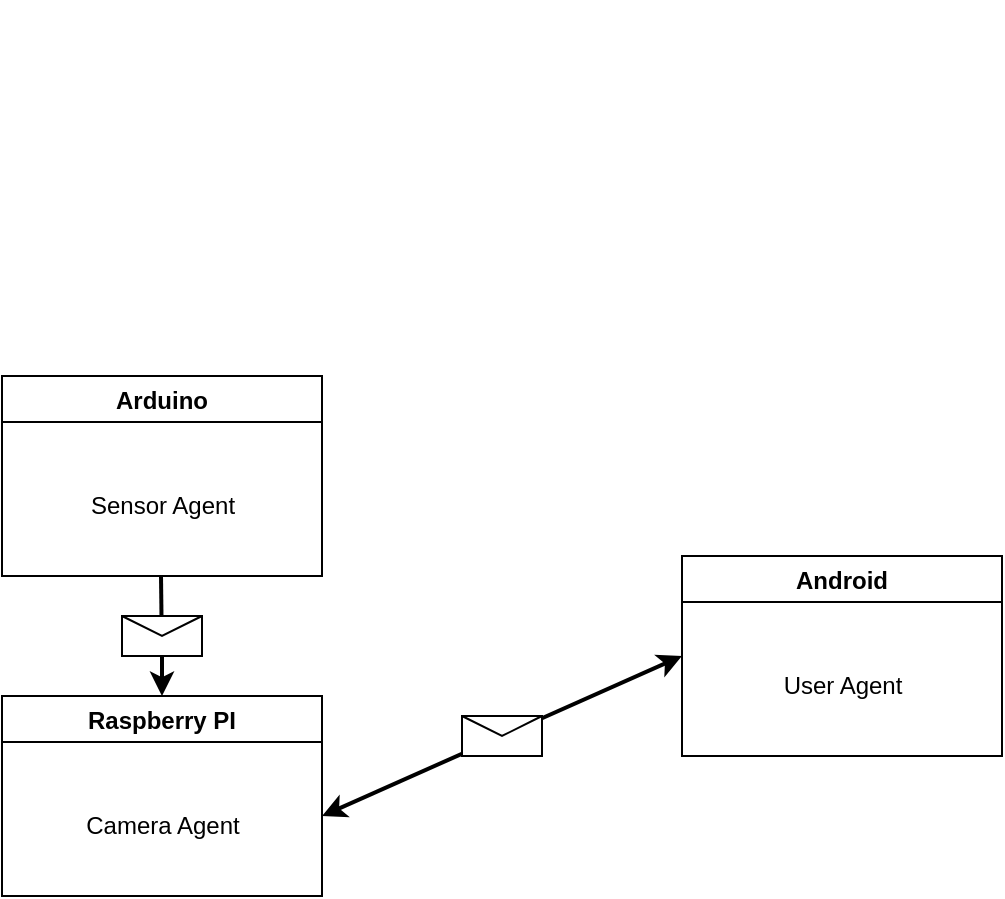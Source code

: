 <mxfile version="24.0.4" type="device">
  <diagram name="Página-1" id="5oR5NTUJ9PWCenWFxbjm">
    <mxGraphModel dx="980" dy="657" grid="1" gridSize="10" guides="1" tooltips="1" connect="1" arrows="1" fold="1" page="1" pageScale="1" pageWidth="827" pageHeight="1169" math="0" shadow="0">
      <root>
        <mxCell id="0" />
        <mxCell id="1" parent="0" />
        <mxCell id="k1yOGH4irmy1o9pYf3bR-3" value="Arduino" style="swimlane;" parent="1" vertex="1">
          <mxGeometry x="120" y="240" width="160" height="100" as="geometry" />
        </mxCell>
        <mxCell id="k1yOGH4irmy1o9pYf3bR-4" value="Sensor Agent" style="text;html=1;align=center;verticalAlign=middle;resizable=0;points=[];autosize=1;strokeColor=none;fillColor=none;" parent="k1yOGH4irmy1o9pYf3bR-3" vertex="1">
          <mxGeometry x="30" y="50" width="100" height="30" as="geometry" />
        </mxCell>
        <mxCell id="k1yOGH4irmy1o9pYf3bR-5" value="Raspberry PI" style="swimlane;" parent="1" vertex="1">
          <mxGeometry x="120" y="400" width="160" height="100" as="geometry" />
        </mxCell>
        <mxCell id="k1yOGH4irmy1o9pYf3bR-6" value="Camera Agent" style="text;html=1;align=center;verticalAlign=middle;resizable=0;points=[];autosize=1;strokeColor=none;fillColor=none;" parent="k1yOGH4irmy1o9pYf3bR-5" vertex="1">
          <mxGeometry x="30" y="50" width="100" height="30" as="geometry" />
        </mxCell>
        <mxCell id="k1yOGH4irmy1o9pYf3bR-7" value="Android" style="swimlane;" parent="1" vertex="1">
          <mxGeometry x="460" y="330" width="160" height="100" as="geometry" />
        </mxCell>
        <mxCell id="k1yOGH4irmy1o9pYf3bR-8" value="User Agent" style="text;html=1;align=center;verticalAlign=middle;resizable=0;points=[];autosize=1;strokeColor=none;fillColor=none;" parent="k1yOGH4irmy1o9pYf3bR-7" vertex="1">
          <mxGeometry x="40" y="50" width="80" height="30" as="geometry" />
        </mxCell>
        <mxCell id="k1yOGH4irmy1o9pYf3bR-11" value="" style="endArrow=classic;startArrow=classic;html=1;rounded=0;strokeWidth=2;" parent="1" edge="1">
          <mxGeometry width="50" height="50" relative="1" as="geometry">
            <mxPoint x="460" y="380" as="sourcePoint" />
            <mxPoint x="280" y="460" as="targetPoint" />
          </mxGeometry>
        </mxCell>
        <mxCell id="k1yOGH4irmy1o9pYf3bR-14" style="edgeStyle=orthogonalEdgeStyle;rounded=0;orthogonalLoop=1;jettySize=auto;html=1;exitX=0.5;exitY=0;exitDx=0;exitDy=0;entryX=0.5;entryY=0;entryDx=0;entryDy=0;" parent="1" edge="1">
          <mxGeometry relative="1" as="geometry">
            <mxPoint x="482" y="60" as="targetPoint" />
            <mxPoint x="482" y="60" as="sourcePoint" />
          </mxGeometry>
        </mxCell>
        <mxCell id="k1yOGH4irmy1o9pYf3bR-17" value="" style="shape=message;html=1;html=1;outlineConnect=0;labelPosition=center;verticalLabelPosition=bottom;align=center;verticalAlign=top;" parent="1" vertex="1">
          <mxGeometry x="350" y="410" width="40" height="20" as="geometry" />
        </mxCell>
        <mxCell id="sDzidn6xyLXcjzrCZrD3-2" value="" style="endArrow=classic;html=1;rounded=0;strokeWidth=2;entryX=0.5;entryY=1;entryDx=0;entryDy=0;" edge="1" parent="1" source="k1yOGH4irmy1o9pYf3bR-16">
          <mxGeometry width="50" height="50" relative="1" as="geometry">
            <mxPoint x="199.5" y="340" as="sourcePoint" />
            <mxPoint x="200" y="400" as="targetPoint" />
          </mxGeometry>
        </mxCell>
        <mxCell id="sDzidn6xyLXcjzrCZrD3-3" value="" style="endArrow=classic;html=1;rounded=0;strokeWidth=2;entryX=0.5;entryY=1;entryDx=0;entryDy=0;" edge="1" parent="1" target="k1yOGH4irmy1o9pYf3bR-16">
          <mxGeometry width="50" height="50" relative="1" as="geometry">
            <mxPoint x="199.5" y="340" as="sourcePoint" />
            <mxPoint x="200" y="400" as="targetPoint" />
          </mxGeometry>
        </mxCell>
        <mxCell id="k1yOGH4irmy1o9pYf3bR-16" value="" style="shape=message;html=1;html=1;outlineConnect=0;labelPosition=center;verticalLabelPosition=bottom;align=center;verticalAlign=top;" parent="1" vertex="1">
          <mxGeometry x="180" y="360" width="40" height="20" as="geometry" />
        </mxCell>
      </root>
    </mxGraphModel>
  </diagram>
</mxfile>
